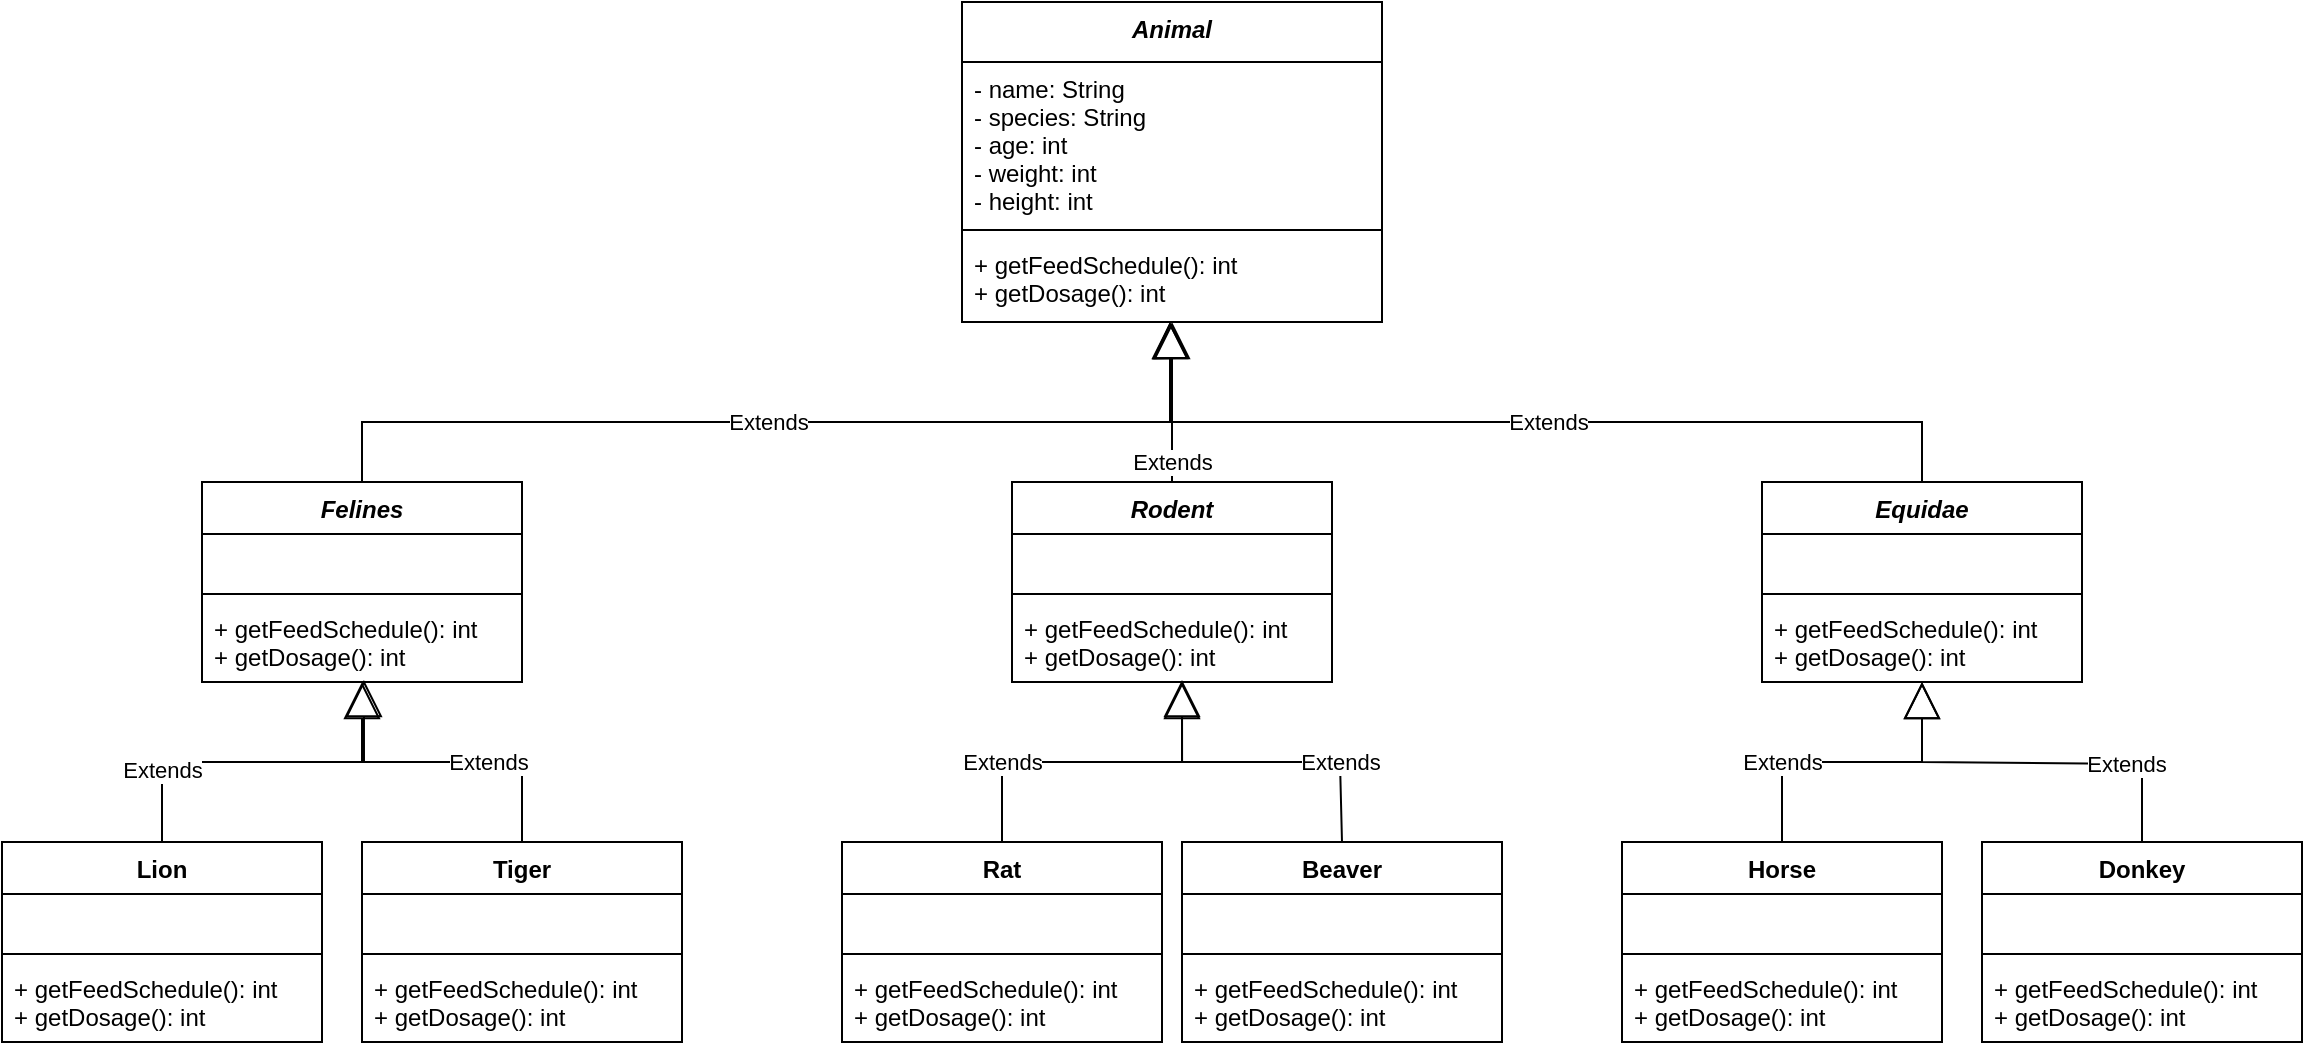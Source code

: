 <mxfile version="18.0.5" type="github"><diagram id="kNZsPojppTdR-r_r4hBW" name="Page-1"><mxGraphModel dx="2088" dy="523" grid="1" gridSize="10" guides="1" tooltips="1" connect="1" arrows="1" fold="1" page="1" pageScale="1" pageWidth="850" pageHeight="1100" math="0" shadow="0"><root><mxCell id="0"/><mxCell id="1" parent="0"/><mxCell id="WaRoviLWDX0IwznUZ8Mh-1" value="Animal" style="swimlane;fontStyle=3;align=center;verticalAlign=top;childLayout=stackLayout;horizontal=1;startSize=30;horizontalStack=0;resizeParent=1;resizeParentMax=0;resizeLast=0;collapsible=1;marginBottom=0;" vertex="1" parent="1"><mxGeometry x="300" y="20" width="210" height="160" as="geometry"><mxRectangle x="330" y="30" width="70" height="26" as="alternateBounds"/></mxGeometry></mxCell><mxCell id="WaRoviLWDX0IwznUZ8Mh-2" value="- name: String&#10;- species: String&#10;- age: int&#10;- weight: int&#10;- height: int" style="text;strokeColor=none;fillColor=none;align=left;verticalAlign=top;spacingLeft=4;spacingRight=4;overflow=hidden;rotatable=0;points=[[0,0.5],[1,0.5]];portConstraint=eastwest;" vertex="1" parent="WaRoviLWDX0IwznUZ8Mh-1"><mxGeometry y="30" width="210" height="80" as="geometry"/></mxCell><mxCell id="WaRoviLWDX0IwznUZ8Mh-3" value="" style="line;strokeWidth=1;fillColor=none;align=left;verticalAlign=middle;spacingTop=-1;spacingLeft=3;spacingRight=3;rotatable=0;labelPosition=right;points=[];portConstraint=eastwest;" vertex="1" parent="WaRoviLWDX0IwznUZ8Mh-1"><mxGeometry y="110" width="210" height="8" as="geometry"/></mxCell><mxCell id="WaRoviLWDX0IwznUZ8Mh-4" value="+ getFeedSchedule(): int&#10;+ getDosage(): int" style="text;strokeColor=none;fillColor=none;align=left;verticalAlign=top;spacingLeft=4;spacingRight=4;overflow=hidden;rotatable=0;points=[[0,0.5],[1,0.5]];portConstraint=eastwest;" vertex="1" parent="WaRoviLWDX0IwznUZ8Mh-1"><mxGeometry y="118" width="210" height="42" as="geometry"/></mxCell><mxCell id="WaRoviLWDX0IwznUZ8Mh-6" value="Felines" style="swimlane;fontStyle=3;align=center;verticalAlign=top;childLayout=stackLayout;horizontal=1;startSize=26;horizontalStack=0;resizeParent=1;resizeParentMax=0;resizeLast=0;collapsible=1;marginBottom=0;" vertex="1" parent="1"><mxGeometry x="-80" y="260" width="160" height="100" as="geometry"/></mxCell><mxCell id="WaRoviLWDX0IwznUZ8Mh-7" value="&#10;&#10;" style="text;strokeColor=none;fillColor=none;align=left;verticalAlign=top;spacingLeft=4;spacingRight=4;overflow=hidden;rotatable=0;points=[[0,0.5],[1,0.5]];portConstraint=eastwest;" vertex="1" parent="WaRoviLWDX0IwznUZ8Mh-6"><mxGeometry y="26" width="160" height="26" as="geometry"/></mxCell><mxCell id="WaRoviLWDX0IwznUZ8Mh-8" value="" style="line;strokeWidth=1;fillColor=none;align=left;verticalAlign=middle;spacingTop=-1;spacingLeft=3;spacingRight=3;rotatable=0;labelPosition=right;points=[];portConstraint=eastwest;" vertex="1" parent="WaRoviLWDX0IwznUZ8Mh-6"><mxGeometry y="52" width="160" height="8" as="geometry"/></mxCell><mxCell id="WaRoviLWDX0IwznUZ8Mh-9" value="+ getFeedSchedule(): int&#10;+ getDosage(): int" style="text;strokeColor=none;fillColor=none;align=left;verticalAlign=top;spacingLeft=4;spacingRight=4;overflow=hidden;rotatable=0;points=[[0,0.5],[1,0.5]];portConstraint=eastwest;" vertex="1" parent="WaRoviLWDX0IwznUZ8Mh-6"><mxGeometry y="60" width="160" height="40" as="geometry"/></mxCell><mxCell id="WaRoviLWDX0IwznUZ8Mh-10" value="Extends" style="endArrow=block;endSize=16;endFill=0;html=1;rounded=0;exitX=0.5;exitY=0;exitDx=0;exitDy=0;entryX=0.495;entryY=1;entryDx=0;entryDy=0;entryPerimeter=0;" edge="1" parent="1" source="WaRoviLWDX0IwznUZ8Mh-6" target="WaRoviLWDX0IwznUZ8Mh-4"><mxGeometry x="-0.04" width="160" relative="1" as="geometry"><mxPoint x="310" y="230" as="sourcePoint"/><mxPoint x="410" y="190" as="targetPoint"/><Array as="points"><mxPoint y="230"/><mxPoint x="405" y="230"/></Array><mxPoint as="offset"/></mxGeometry></mxCell><mxCell id="WaRoviLWDX0IwznUZ8Mh-11" value="Rodent" style="swimlane;fontStyle=3;align=center;verticalAlign=top;childLayout=stackLayout;horizontal=1;startSize=26;horizontalStack=0;resizeParent=1;resizeParentMax=0;resizeLast=0;collapsible=1;marginBottom=0;" vertex="1" parent="1"><mxGeometry x="325" y="260" width="160" height="100" as="geometry"/></mxCell><mxCell id="WaRoviLWDX0IwznUZ8Mh-12" value="&#10;&#10;" style="text;strokeColor=none;fillColor=none;align=left;verticalAlign=top;spacingLeft=4;spacingRight=4;overflow=hidden;rotatable=0;points=[[0,0.5],[1,0.5]];portConstraint=eastwest;" vertex="1" parent="WaRoviLWDX0IwznUZ8Mh-11"><mxGeometry y="26" width="160" height="26" as="geometry"/></mxCell><mxCell id="WaRoviLWDX0IwznUZ8Mh-13" value="" style="line;strokeWidth=1;fillColor=none;align=left;verticalAlign=middle;spacingTop=-1;spacingLeft=3;spacingRight=3;rotatable=0;labelPosition=right;points=[];portConstraint=eastwest;" vertex="1" parent="WaRoviLWDX0IwznUZ8Mh-11"><mxGeometry y="52" width="160" height="8" as="geometry"/></mxCell><mxCell id="WaRoviLWDX0IwznUZ8Mh-14" value="+ getFeedSchedule(): int&#10;+ getDosage(): int" style="text;strokeColor=none;fillColor=none;align=left;verticalAlign=top;spacingLeft=4;spacingRight=4;overflow=hidden;rotatable=0;points=[[0,0.5],[1,0.5]];portConstraint=eastwest;" vertex="1" parent="WaRoviLWDX0IwznUZ8Mh-11"><mxGeometry y="60" width="160" height="40" as="geometry"/></mxCell><mxCell id="WaRoviLWDX0IwznUZ8Mh-15" value="Extends" style="endArrow=block;endSize=16;endFill=0;html=1;rounded=0;exitX=0.5;exitY=0;exitDx=0;exitDy=0;" edge="1" parent="1" source="WaRoviLWDX0IwznUZ8Mh-11" target="WaRoviLWDX0IwznUZ8Mh-4"><mxGeometry x="-0.75" width="160" relative="1" as="geometry"><mxPoint x="310" y="230" as="sourcePoint"/><mxPoint x="470" y="220" as="targetPoint"/><mxPoint as="offset"/></mxGeometry></mxCell><mxCell id="WaRoviLWDX0IwznUZ8Mh-16" value="Equidae" style="swimlane;fontStyle=3;align=center;verticalAlign=top;childLayout=stackLayout;horizontal=1;startSize=26;horizontalStack=0;resizeParent=1;resizeParentMax=0;resizeLast=0;collapsible=1;marginBottom=0;" vertex="1" parent="1"><mxGeometry x="700" y="260" width="160" height="100" as="geometry"/></mxCell><mxCell id="WaRoviLWDX0IwznUZ8Mh-17" value="&#10;&#10;" style="text;strokeColor=none;fillColor=none;align=left;verticalAlign=top;spacingLeft=4;spacingRight=4;overflow=hidden;rotatable=0;points=[[0,0.5],[1,0.5]];portConstraint=eastwest;" vertex="1" parent="WaRoviLWDX0IwznUZ8Mh-16"><mxGeometry y="26" width="160" height="26" as="geometry"/></mxCell><mxCell id="WaRoviLWDX0IwznUZ8Mh-18" value="" style="line;strokeWidth=1;fillColor=none;align=left;verticalAlign=middle;spacingTop=-1;spacingLeft=3;spacingRight=3;rotatable=0;labelPosition=right;points=[];portConstraint=eastwest;" vertex="1" parent="WaRoviLWDX0IwznUZ8Mh-16"><mxGeometry y="52" width="160" height="8" as="geometry"/></mxCell><mxCell id="WaRoviLWDX0IwznUZ8Mh-19" value="+ getFeedSchedule(): int&#10;+ getDosage(): int" style="text;strokeColor=none;fillColor=none;align=left;verticalAlign=top;spacingLeft=4;spacingRight=4;overflow=hidden;rotatable=0;points=[[0,0.5],[1,0.5]];portConstraint=eastwest;" vertex="1" parent="WaRoviLWDX0IwznUZ8Mh-16"><mxGeometry y="60" width="160" height="40" as="geometry"/></mxCell><mxCell id="WaRoviLWDX0IwznUZ8Mh-20" value="Extends" style="endArrow=block;endSize=16;endFill=0;html=1;rounded=0;exitX=0.5;exitY=0;exitDx=0;exitDy=0;" edge="1" parent="1" source="WaRoviLWDX0IwznUZ8Mh-16"><mxGeometry x="-0.045" width="160" relative="1" as="geometry"><mxPoint x="610" y="170" as="sourcePoint"/><mxPoint x="404" y="180" as="targetPoint"/><Array as="points"><mxPoint x="780" y="230"/><mxPoint x="404" y="230"/></Array><mxPoint as="offset"/></mxGeometry></mxCell><mxCell id="WaRoviLWDX0IwznUZ8Mh-21" value="Lion" style="swimlane;fontStyle=1;align=center;verticalAlign=top;childLayout=stackLayout;horizontal=1;startSize=26;horizontalStack=0;resizeParent=1;resizeParentMax=0;resizeLast=0;collapsible=1;marginBottom=0;" vertex="1" parent="1"><mxGeometry x="-180" y="440" width="160" height="100" as="geometry"/></mxCell><mxCell id="WaRoviLWDX0IwznUZ8Mh-22" value="&#10;&#10;&#10;" style="text;strokeColor=none;fillColor=none;align=left;verticalAlign=top;spacingLeft=4;spacingRight=4;overflow=hidden;rotatable=0;points=[[0,0.5],[1,0.5]];portConstraint=eastwest;" vertex="1" parent="WaRoviLWDX0IwznUZ8Mh-21"><mxGeometry y="26" width="160" height="26" as="geometry"/></mxCell><mxCell id="WaRoviLWDX0IwznUZ8Mh-23" value="" style="line;strokeWidth=1;fillColor=none;align=left;verticalAlign=middle;spacingTop=-1;spacingLeft=3;spacingRight=3;rotatable=0;labelPosition=right;points=[];portConstraint=eastwest;" vertex="1" parent="WaRoviLWDX0IwznUZ8Mh-21"><mxGeometry y="52" width="160" height="8" as="geometry"/></mxCell><mxCell id="WaRoviLWDX0IwznUZ8Mh-24" value="+ getFeedSchedule(): int&#10;+ getDosage(): int" style="text;strokeColor=none;fillColor=none;align=left;verticalAlign=top;spacingLeft=4;spacingRight=4;overflow=hidden;rotatable=0;points=[[0,0.5],[1,0.5]];portConstraint=eastwest;" vertex="1" parent="WaRoviLWDX0IwznUZ8Mh-21"><mxGeometry y="60" width="160" height="40" as="geometry"/></mxCell><mxCell id="WaRoviLWDX0IwznUZ8Mh-25" value="Tiger" style="swimlane;fontStyle=1;align=center;verticalAlign=top;childLayout=stackLayout;horizontal=1;startSize=26;horizontalStack=0;resizeParent=1;resizeParentMax=0;resizeLast=0;collapsible=1;marginBottom=0;" vertex="1" parent="1"><mxGeometry y="440" width="160" height="100" as="geometry"/></mxCell><mxCell id="WaRoviLWDX0IwznUZ8Mh-26" value="&#10;&#10;&#10;" style="text;strokeColor=none;fillColor=none;align=left;verticalAlign=top;spacingLeft=4;spacingRight=4;overflow=hidden;rotatable=0;points=[[0,0.5],[1,0.5]];portConstraint=eastwest;" vertex="1" parent="WaRoviLWDX0IwznUZ8Mh-25"><mxGeometry y="26" width="160" height="26" as="geometry"/></mxCell><mxCell id="WaRoviLWDX0IwznUZ8Mh-27" value="" style="line;strokeWidth=1;fillColor=none;align=left;verticalAlign=middle;spacingTop=-1;spacingLeft=3;spacingRight=3;rotatable=0;labelPosition=right;points=[];portConstraint=eastwest;" vertex="1" parent="WaRoviLWDX0IwznUZ8Mh-25"><mxGeometry y="52" width="160" height="8" as="geometry"/></mxCell><mxCell id="WaRoviLWDX0IwznUZ8Mh-28" value="+ getFeedSchedule(): int&#10;+ getDosage(): int" style="text;strokeColor=none;fillColor=none;align=left;verticalAlign=top;spacingLeft=4;spacingRight=4;overflow=hidden;rotatable=0;points=[[0,0.5],[1,0.5]];portConstraint=eastwest;" vertex="1" parent="WaRoviLWDX0IwznUZ8Mh-25"><mxGeometry y="60" width="160" height="40" as="geometry"/></mxCell><mxCell id="WaRoviLWDX0IwznUZ8Mh-29" value="Extends" style="endArrow=block;endSize=16;endFill=0;html=1;rounded=0;exitX=0.5;exitY=0;exitDx=0;exitDy=0;" edge="1" parent="1" source="WaRoviLWDX0IwznUZ8Mh-21"><mxGeometry x="-0.6" width="160" relative="1" as="geometry"><mxPoint x="10" y="370" as="sourcePoint"/><mxPoint y="360" as="targetPoint"/><Array as="points"><mxPoint x="-100" y="400"/><mxPoint y="400"/></Array><mxPoint as="offset"/></mxGeometry></mxCell><mxCell id="WaRoviLWDX0IwznUZ8Mh-30" value="Extends" style="endArrow=block;endSize=16;endFill=0;html=1;rounded=0;exitX=0.5;exitY=0;exitDx=0;exitDy=0;entryX=0.506;entryY=0.975;entryDx=0;entryDy=0;entryPerimeter=0;" edge="1" parent="1" source="WaRoviLWDX0IwznUZ8Mh-25" target="WaRoviLWDX0IwznUZ8Mh-9"><mxGeometry x="-0.286" width="160" relative="1" as="geometry"><mxPoint x="40" y="370" as="sourcePoint"/><mxPoint x="110" y="360" as="targetPoint"/><Array as="points"><mxPoint x="80" y="400"/><mxPoint x="1" y="400"/></Array><mxPoint as="offset"/></mxGeometry></mxCell><mxCell id="WaRoviLWDX0IwznUZ8Mh-31" value="Rat" style="swimlane;fontStyle=1;align=center;verticalAlign=top;childLayout=stackLayout;horizontal=1;startSize=26;horizontalStack=0;resizeParent=1;resizeParentMax=0;resizeLast=0;collapsible=1;marginBottom=0;" vertex="1" parent="1"><mxGeometry x="240" y="440" width="160" height="100" as="geometry"/></mxCell><mxCell id="WaRoviLWDX0IwznUZ8Mh-32" value="&#10;&#10;&#10;" style="text;strokeColor=none;fillColor=none;align=left;verticalAlign=top;spacingLeft=4;spacingRight=4;overflow=hidden;rotatable=0;points=[[0,0.5],[1,0.5]];portConstraint=eastwest;" vertex="1" parent="WaRoviLWDX0IwznUZ8Mh-31"><mxGeometry y="26" width="160" height="26" as="geometry"/></mxCell><mxCell id="WaRoviLWDX0IwznUZ8Mh-33" value="" style="line;strokeWidth=1;fillColor=none;align=left;verticalAlign=middle;spacingTop=-1;spacingLeft=3;spacingRight=3;rotatable=0;labelPosition=right;points=[];portConstraint=eastwest;" vertex="1" parent="WaRoviLWDX0IwznUZ8Mh-31"><mxGeometry y="52" width="160" height="8" as="geometry"/></mxCell><mxCell id="WaRoviLWDX0IwznUZ8Mh-34" value="+ getFeedSchedule(): int&#10;+ getDosage(): int" style="text;strokeColor=none;fillColor=none;align=left;verticalAlign=top;spacingLeft=4;spacingRight=4;overflow=hidden;rotatable=0;points=[[0,0.5],[1,0.5]];portConstraint=eastwest;" vertex="1" parent="WaRoviLWDX0IwznUZ8Mh-31"><mxGeometry y="60" width="160" height="40" as="geometry"/></mxCell><mxCell id="WaRoviLWDX0IwznUZ8Mh-35" value="Beaver" style="swimlane;fontStyle=1;align=center;verticalAlign=top;childLayout=stackLayout;horizontal=1;startSize=26;horizontalStack=0;resizeParent=1;resizeParentMax=0;resizeLast=0;collapsible=1;marginBottom=0;" vertex="1" parent="1"><mxGeometry x="410" y="440" width="160" height="100" as="geometry"/></mxCell><mxCell id="WaRoviLWDX0IwznUZ8Mh-36" value="&#10;&#10;&#10;" style="text;strokeColor=none;fillColor=none;align=left;verticalAlign=top;spacingLeft=4;spacingRight=4;overflow=hidden;rotatable=0;points=[[0,0.5],[1,0.5]];portConstraint=eastwest;" vertex="1" parent="WaRoviLWDX0IwznUZ8Mh-35"><mxGeometry y="26" width="160" height="26" as="geometry"/></mxCell><mxCell id="WaRoviLWDX0IwznUZ8Mh-37" value="" style="line;strokeWidth=1;fillColor=none;align=left;verticalAlign=middle;spacingTop=-1;spacingLeft=3;spacingRight=3;rotatable=0;labelPosition=right;points=[];portConstraint=eastwest;" vertex="1" parent="WaRoviLWDX0IwznUZ8Mh-35"><mxGeometry y="52" width="160" height="8" as="geometry"/></mxCell><mxCell id="WaRoviLWDX0IwznUZ8Mh-38" value="+ getFeedSchedule(): int&#10;+ getDosage(): int" style="text;strokeColor=none;fillColor=none;align=left;verticalAlign=top;spacingLeft=4;spacingRight=4;overflow=hidden;rotatable=0;points=[[0,0.5],[1,0.5]];portConstraint=eastwest;" vertex="1" parent="WaRoviLWDX0IwznUZ8Mh-35"><mxGeometry y="60" width="160" height="40" as="geometry"/></mxCell><mxCell id="WaRoviLWDX0IwznUZ8Mh-39" value="Horse" style="swimlane;fontStyle=1;align=center;verticalAlign=top;childLayout=stackLayout;horizontal=1;startSize=26;horizontalStack=0;resizeParent=1;resizeParentMax=0;resizeLast=0;collapsible=1;marginBottom=0;" vertex="1" parent="1"><mxGeometry x="630" y="440" width="160" height="100" as="geometry"/></mxCell><mxCell id="WaRoviLWDX0IwznUZ8Mh-40" value="&#10;&#10;&#10;" style="text;strokeColor=none;fillColor=none;align=left;verticalAlign=top;spacingLeft=4;spacingRight=4;overflow=hidden;rotatable=0;points=[[0,0.5],[1,0.5]];portConstraint=eastwest;" vertex="1" parent="WaRoviLWDX0IwznUZ8Mh-39"><mxGeometry y="26" width="160" height="26" as="geometry"/></mxCell><mxCell id="WaRoviLWDX0IwznUZ8Mh-41" value="" style="line;strokeWidth=1;fillColor=none;align=left;verticalAlign=middle;spacingTop=-1;spacingLeft=3;spacingRight=3;rotatable=0;labelPosition=right;points=[];portConstraint=eastwest;" vertex="1" parent="WaRoviLWDX0IwznUZ8Mh-39"><mxGeometry y="52" width="160" height="8" as="geometry"/></mxCell><mxCell id="WaRoviLWDX0IwznUZ8Mh-42" value="+ getFeedSchedule(): int&#10;+ getDosage(): int" style="text;strokeColor=none;fillColor=none;align=left;verticalAlign=top;spacingLeft=4;spacingRight=4;overflow=hidden;rotatable=0;points=[[0,0.5],[1,0.5]];portConstraint=eastwest;" vertex="1" parent="WaRoviLWDX0IwznUZ8Mh-39"><mxGeometry y="60" width="160" height="40" as="geometry"/></mxCell><mxCell id="WaRoviLWDX0IwznUZ8Mh-43" value="Donkey" style="swimlane;fontStyle=1;align=center;verticalAlign=top;childLayout=stackLayout;horizontal=1;startSize=26;horizontalStack=0;resizeParent=1;resizeParentMax=0;resizeLast=0;collapsible=1;marginBottom=0;" vertex="1" parent="1"><mxGeometry x="810" y="440" width="160" height="100" as="geometry"/></mxCell><mxCell id="WaRoviLWDX0IwznUZ8Mh-44" value="&#10;&#10;&#10;" style="text;strokeColor=none;fillColor=none;align=left;verticalAlign=top;spacingLeft=4;spacingRight=4;overflow=hidden;rotatable=0;points=[[0,0.5],[1,0.5]];portConstraint=eastwest;" vertex="1" parent="WaRoviLWDX0IwznUZ8Mh-43"><mxGeometry y="26" width="160" height="26" as="geometry"/></mxCell><mxCell id="WaRoviLWDX0IwznUZ8Mh-45" value="" style="line;strokeWidth=1;fillColor=none;align=left;verticalAlign=middle;spacingTop=-1;spacingLeft=3;spacingRight=3;rotatable=0;labelPosition=right;points=[];portConstraint=eastwest;" vertex="1" parent="WaRoviLWDX0IwznUZ8Mh-43"><mxGeometry y="52" width="160" height="8" as="geometry"/></mxCell><mxCell id="WaRoviLWDX0IwznUZ8Mh-46" value="+ getFeedSchedule(): int&#10;+ getDosage(): int" style="text;strokeColor=none;fillColor=none;align=left;verticalAlign=top;spacingLeft=4;spacingRight=4;overflow=hidden;rotatable=0;points=[[0,0.5],[1,0.5]];portConstraint=eastwest;" vertex="1" parent="WaRoviLWDX0IwznUZ8Mh-43"><mxGeometry y="60" width="160" height="40" as="geometry"/></mxCell><mxCell id="WaRoviLWDX0IwznUZ8Mh-47" value="Extends" style="endArrow=block;endSize=16;endFill=0;html=1;rounded=0;exitX=0.5;exitY=0;exitDx=0;exitDy=0;entryX=0.506;entryY=0.975;entryDx=0;entryDy=0;entryPerimeter=0;" edge="1" parent="1" source="WaRoviLWDX0IwznUZ8Mh-35"><mxGeometry x="-0.5" width="160" relative="1" as="geometry"><mxPoint x="489.04" y="440" as="sourcePoint"/><mxPoint x="410.0" y="359" as="targetPoint"/><Array as="points"><mxPoint x="489" y="400"/><mxPoint x="410.04" y="400"/></Array><mxPoint as="offset"/></mxGeometry></mxCell><mxCell id="WaRoviLWDX0IwznUZ8Mh-49" value="Extends" style="endArrow=block;endSize=16;endFill=0;html=1;rounded=0;exitX=0.5;exitY=0;exitDx=0;exitDy=0;" edge="1" parent="1" source="WaRoviLWDX0IwznUZ8Mh-31"><mxGeometry x="-0.529" width="160" relative="1" as="geometry"><mxPoint x="310" y="440" as="sourcePoint"/><mxPoint x="410" y="360" as="targetPoint"/><Array as="points"><mxPoint x="320" y="400"/><mxPoint x="410" y="400"/></Array><mxPoint as="offset"/></mxGeometry></mxCell><mxCell id="WaRoviLWDX0IwznUZ8Mh-50" value="Extends" style="endArrow=block;endSize=16;endFill=0;html=1;rounded=0;exitX=0.5;exitY=0;exitDx=0;exitDy=0;" edge="1" parent="1" source="WaRoviLWDX0IwznUZ8Mh-39"><mxGeometry x="-0.467" width="160" relative="1" as="geometry"><mxPoint x="680" y="440" as="sourcePoint"/><mxPoint x="780" y="360" as="targetPoint"/><Array as="points"><mxPoint x="710" y="400"/><mxPoint x="780" y="400"/></Array><mxPoint as="offset"/></mxGeometry></mxCell><mxCell id="WaRoviLWDX0IwznUZ8Mh-51" value="Extends" style="endArrow=block;endSize=16;endFill=0;html=1;rounded=0;exitX=0.5;exitY=0;exitDx=0;exitDy=0;entryX=0.506;entryY=0.975;entryDx=0;entryDy=0;entryPerimeter=0;" edge="1" parent="1" source="WaRoviLWDX0IwznUZ8Mh-43"><mxGeometry x="-0.5" width="160" relative="1" as="geometry"><mxPoint x="860" y="441" as="sourcePoint"/><mxPoint x="780" y="360" as="targetPoint"/><Array as="points"><mxPoint x="890" y="401"/><mxPoint x="780" y="400"/></Array><mxPoint as="offset"/></mxGeometry></mxCell></root></mxGraphModel></diagram></mxfile>